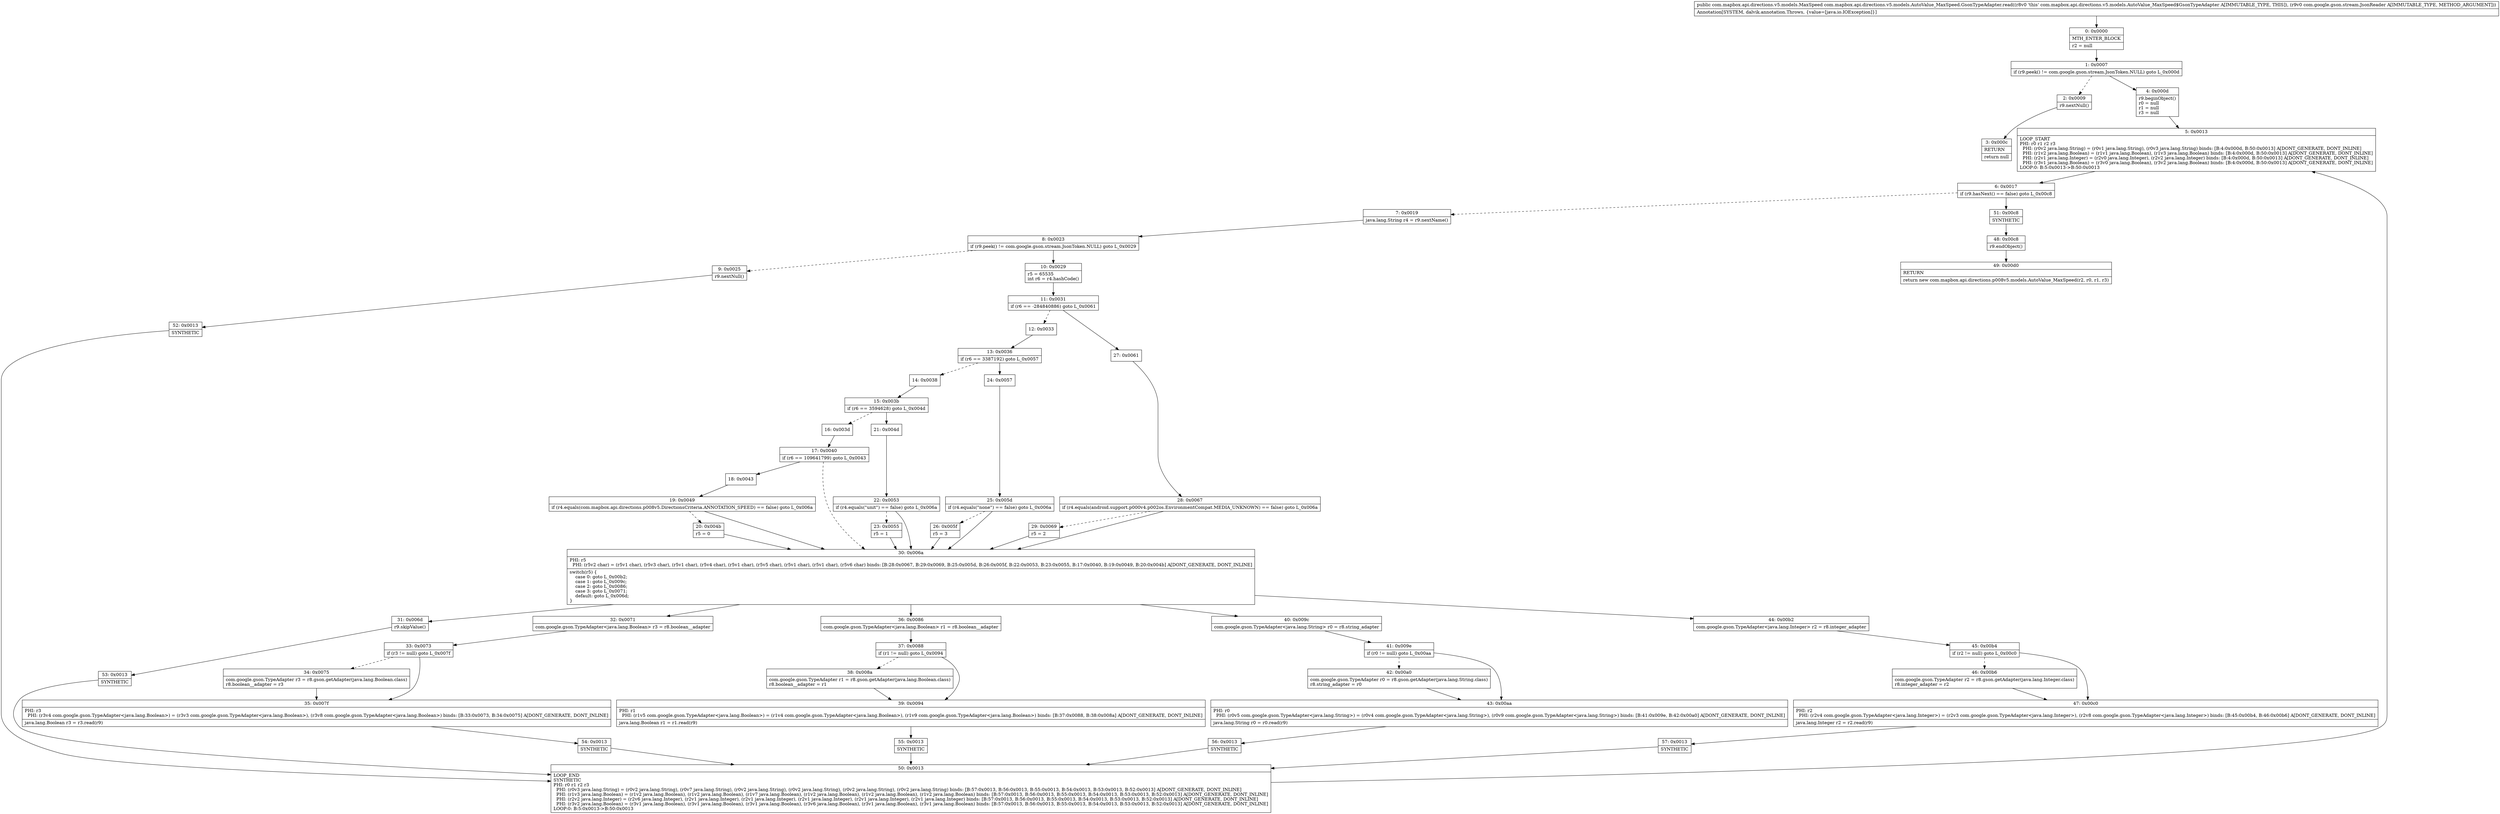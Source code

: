 digraph "CFG forcom.mapbox.api.directions.v5.models.AutoValue_MaxSpeed.GsonTypeAdapter.read(Lcom\/google\/gson\/stream\/JsonReader;)Lcom\/mapbox\/api\/directions\/v5\/models\/MaxSpeed;" {
Node_0 [shape=record,label="{0\:\ 0x0000|MTH_ENTER_BLOCK\l|r2 = null\l}"];
Node_1 [shape=record,label="{1\:\ 0x0007|if (r9.peek() != com.google.gson.stream.JsonToken.NULL) goto L_0x000d\l}"];
Node_2 [shape=record,label="{2\:\ 0x0009|r9.nextNull()\l}"];
Node_3 [shape=record,label="{3\:\ 0x000c|RETURN\l|return null\l}"];
Node_4 [shape=record,label="{4\:\ 0x000d|r9.beginObject()\lr0 = null\lr1 = null\lr3 = null\l}"];
Node_5 [shape=record,label="{5\:\ 0x0013|LOOP_START\lPHI: r0 r1 r2 r3 \l  PHI: (r0v2 java.lang.String) = (r0v1 java.lang.String), (r0v3 java.lang.String) binds: [B:4:0x000d, B:50:0x0013] A[DONT_GENERATE, DONT_INLINE]\l  PHI: (r1v2 java.lang.Boolean) = (r1v1 java.lang.Boolean), (r1v3 java.lang.Boolean) binds: [B:4:0x000d, B:50:0x0013] A[DONT_GENERATE, DONT_INLINE]\l  PHI: (r2v1 java.lang.Integer) = (r2v0 java.lang.Integer), (r2v2 java.lang.Integer) binds: [B:4:0x000d, B:50:0x0013] A[DONT_GENERATE, DONT_INLINE]\l  PHI: (r3v1 java.lang.Boolean) = (r3v0 java.lang.Boolean), (r3v2 java.lang.Boolean) binds: [B:4:0x000d, B:50:0x0013] A[DONT_GENERATE, DONT_INLINE]\lLOOP:0: B:5:0x0013\-\>B:50:0x0013\l}"];
Node_6 [shape=record,label="{6\:\ 0x0017|if (r9.hasNext() == false) goto L_0x00c8\l}"];
Node_7 [shape=record,label="{7\:\ 0x0019|java.lang.String r4 = r9.nextName()\l}"];
Node_8 [shape=record,label="{8\:\ 0x0023|if (r9.peek() != com.google.gson.stream.JsonToken.NULL) goto L_0x0029\l}"];
Node_9 [shape=record,label="{9\:\ 0x0025|r9.nextNull()\l}"];
Node_10 [shape=record,label="{10\:\ 0x0029|r5 = 65535\lint r6 = r4.hashCode()\l}"];
Node_11 [shape=record,label="{11\:\ 0x0031|if (r6 == \-284840886) goto L_0x0061\l}"];
Node_12 [shape=record,label="{12\:\ 0x0033}"];
Node_13 [shape=record,label="{13\:\ 0x0036|if (r6 == 3387192) goto L_0x0057\l}"];
Node_14 [shape=record,label="{14\:\ 0x0038}"];
Node_15 [shape=record,label="{15\:\ 0x003b|if (r6 == 3594628) goto L_0x004d\l}"];
Node_16 [shape=record,label="{16\:\ 0x003d}"];
Node_17 [shape=record,label="{17\:\ 0x0040|if (r6 == 109641799) goto L_0x0043\l}"];
Node_18 [shape=record,label="{18\:\ 0x0043}"];
Node_19 [shape=record,label="{19\:\ 0x0049|if (r4.equals(com.mapbox.api.directions.p008v5.DirectionsCriteria.ANNOTATION_SPEED) == false) goto L_0x006a\l}"];
Node_20 [shape=record,label="{20\:\ 0x004b|r5 = 0\l}"];
Node_21 [shape=record,label="{21\:\ 0x004d}"];
Node_22 [shape=record,label="{22\:\ 0x0053|if (r4.equals(\"unit\") == false) goto L_0x006a\l}"];
Node_23 [shape=record,label="{23\:\ 0x0055|r5 = 1\l}"];
Node_24 [shape=record,label="{24\:\ 0x0057}"];
Node_25 [shape=record,label="{25\:\ 0x005d|if (r4.equals(\"none\") == false) goto L_0x006a\l}"];
Node_26 [shape=record,label="{26\:\ 0x005f|r5 = 3\l}"];
Node_27 [shape=record,label="{27\:\ 0x0061}"];
Node_28 [shape=record,label="{28\:\ 0x0067|if (r4.equals(android.support.p000v4.p002os.EnvironmentCompat.MEDIA_UNKNOWN) == false) goto L_0x006a\l}"];
Node_29 [shape=record,label="{29\:\ 0x0069|r5 = 2\l}"];
Node_30 [shape=record,label="{30\:\ 0x006a|PHI: r5 \l  PHI: (r5v2 char) = (r5v1 char), (r5v3 char), (r5v1 char), (r5v4 char), (r5v1 char), (r5v5 char), (r5v1 char), (r5v1 char), (r5v6 char) binds: [B:28:0x0067, B:29:0x0069, B:25:0x005d, B:26:0x005f, B:22:0x0053, B:23:0x0055, B:17:0x0040, B:19:0x0049, B:20:0x004b] A[DONT_GENERATE, DONT_INLINE]\l|switch(r5) \{\l    case 0: goto L_0x00b2;\l    case 1: goto L_0x009c;\l    case 2: goto L_0x0086;\l    case 3: goto L_0x0071;\l    default: goto L_0x006d;\l\}\l}"];
Node_31 [shape=record,label="{31\:\ 0x006d|r9.skipValue()\l}"];
Node_32 [shape=record,label="{32\:\ 0x0071|com.google.gson.TypeAdapter\<java.lang.Boolean\> r3 = r8.boolean__adapter\l}"];
Node_33 [shape=record,label="{33\:\ 0x0073|if (r3 != null) goto L_0x007f\l}"];
Node_34 [shape=record,label="{34\:\ 0x0075|com.google.gson.TypeAdapter r3 = r8.gson.getAdapter(java.lang.Boolean.class)\lr8.boolean__adapter = r3\l}"];
Node_35 [shape=record,label="{35\:\ 0x007f|PHI: r3 \l  PHI: (r3v4 com.google.gson.TypeAdapter\<java.lang.Boolean\>) = (r3v3 com.google.gson.TypeAdapter\<java.lang.Boolean\>), (r3v8 com.google.gson.TypeAdapter\<java.lang.Boolean\>) binds: [B:33:0x0073, B:34:0x0075] A[DONT_GENERATE, DONT_INLINE]\l|java.lang.Boolean r3 = r3.read(r9)\l}"];
Node_36 [shape=record,label="{36\:\ 0x0086|com.google.gson.TypeAdapter\<java.lang.Boolean\> r1 = r8.boolean__adapter\l}"];
Node_37 [shape=record,label="{37\:\ 0x0088|if (r1 != null) goto L_0x0094\l}"];
Node_38 [shape=record,label="{38\:\ 0x008a|com.google.gson.TypeAdapter r1 = r8.gson.getAdapter(java.lang.Boolean.class)\lr8.boolean__adapter = r1\l}"];
Node_39 [shape=record,label="{39\:\ 0x0094|PHI: r1 \l  PHI: (r1v5 com.google.gson.TypeAdapter\<java.lang.Boolean\>) = (r1v4 com.google.gson.TypeAdapter\<java.lang.Boolean\>), (r1v9 com.google.gson.TypeAdapter\<java.lang.Boolean\>) binds: [B:37:0x0088, B:38:0x008a] A[DONT_GENERATE, DONT_INLINE]\l|java.lang.Boolean r1 = r1.read(r9)\l}"];
Node_40 [shape=record,label="{40\:\ 0x009c|com.google.gson.TypeAdapter\<java.lang.String\> r0 = r8.string_adapter\l}"];
Node_41 [shape=record,label="{41\:\ 0x009e|if (r0 != null) goto L_0x00aa\l}"];
Node_42 [shape=record,label="{42\:\ 0x00a0|com.google.gson.TypeAdapter r0 = r8.gson.getAdapter(java.lang.String.class)\lr8.string_adapter = r0\l}"];
Node_43 [shape=record,label="{43\:\ 0x00aa|PHI: r0 \l  PHI: (r0v5 com.google.gson.TypeAdapter\<java.lang.String\>) = (r0v4 com.google.gson.TypeAdapter\<java.lang.String\>), (r0v9 com.google.gson.TypeAdapter\<java.lang.String\>) binds: [B:41:0x009e, B:42:0x00a0] A[DONT_GENERATE, DONT_INLINE]\l|java.lang.String r0 = r0.read(r9)\l}"];
Node_44 [shape=record,label="{44\:\ 0x00b2|com.google.gson.TypeAdapter\<java.lang.Integer\> r2 = r8.integer_adapter\l}"];
Node_45 [shape=record,label="{45\:\ 0x00b4|if (r2 != null) goto L_0x00c0\l}"];
Node_46 [shape=record,label="{46\:\ 0x00b6|com.google.gson.TypeAdapter r2 = r8.gson.getAdapter(java.lang.Integer.class)\lr8.integer_adapter = r2\l}"];
Node_47 [shape=record,label="{47\:\ 0x00c0|PHI: r2 \l  PHI: (r2v4 com.google.gson.TypeAdapter\<java.lang.Integer\>) = (r2v3 com.google.gson.TypeAdapter\<java.lang.Integer\>), (r2v8 com.google.gson.TypeAdapter\<java.lang.Integer\>) binds: [B:45:0x00b4, B:46:0x00b6] A[DONT_GENERATE, DONT_INLINE]\l|java.lang.Integer r2 = r2.read(r9)\l}"];
Node_48 [shape=record,label="{48\:\ 0x00c8|r9.endObject()\l}"];
Node_49 [shape=record,label="{49\:\ 0x00d0|RETURN\l|return new com.mapbox.api.directions.p008v5.models.AutoValue_MaxSpeed(r2, r0, r1, r3)\l}"];
Node_50 [shape=record,label="{50\:\ 0x0013|LOOP_END\lSYNTHETIC\lPHI: r0 r1 r2 r3 \l  PHI: (r0v3 java.lang.String) = (r0v2 java.lang.String), (r0v7 java.lang.String), (r0v2 java.lang.String), (r0v2 java.lang.String), (r0v2 java.lang.String), (r0v2 java.lang.String) binds: [B:57:0x0013, B:56:0x0013, B:55:0x0013, B:54:0x0013, B:53:0x0013, B:52:0x0013] A[DONT_GENERATE, DONT_INLINE]\l  PHI: (r1v3 java.lang.Boolean) = (r1v2 java.lang.Boolean), (r1v2 java.lang.Boolean), (r1v7 java.lang.Boolean), (r1v2 java.lang.Boolean), (r1v2 java.lang.Boolean), (r1v2 java.lang.Boolean) binds: [B:57:0x0013, B:56:0x0013, B:55:0x0013, B:54:0x0013, B:53:0x0013, B:52:0x0013] A[DONT_GENERATE, DONT_INLINE]\l  PHI: (r2v2 java.lang.Integer) = (r2v6 java.lang.Integer), (r2v1 java.lang.Integer), (r2v1 java.lang.Integer), (r2v1 java.lang.Integer), (r2v1 java.lang.Integer), (r2v1 java.lang.Integer) binds: [B:57:0x0013, B:56:0x0013, B:55:0x0013, B:54:0x0013, B:53:0x0013, B:52:0x0013] A[DONT_GENERATE, DONT_INLINE]\l  PHI: (r3v2 java.lang.Boolean) = (r3v1 java.lang.Boolean), (r3v1 java.lang.Boolean), (r3v1 java.lang.Boolean), (r3v6 java.lang.Boolean), (r3v1 java.lang.Boolean), (r3v1 java.lang.Boolean) binds: [B:57:0x0013, B:56:0x0013, B:55:0x0013, B:54:0x0013, B:53:0x0013, B:52:0x0013] A[DONT_GENERATE, DONT_INLINE]\lLOOP:0: B:5:0x0013\-\>B:50:0x0013\l}"];
Node_51 [shape=record,label="{51\:\ 0x00c8|SYNTHETIC\l}"];
Node_52 [shape=record,label="{52\:\ 0x0013|SYNTHETIC\l}"];
Node_53 [shape=record,label="{53\:\ 0x0013|SYNTHETIC\l}"];
Node_54 [shape=record,label="{54\:\ 0x0013|SYNTHETIC\l}"];
Node_55 [shape=record,label="{55\:\ 0x0013|SYNTHETIC\l}"];
Node_56 [shape=record,label="{56\:\ 0x0013|SYNTHETIC\l}"];
Node_57 [shape=record,label="{57\:\ 0x0013|SYNTHETIC\l}"];
MethodNode[shape=record,label="{public com.mapbox.api.directions.v5.models.MaxSpeed com.mapbox.api.directions.v5.models.AutoValue_MaxSpeed.GsonTypeAdapter.read((r8v0 'this' com.mapbox.api.directions.v5.models.AutoValue_MaxSpeed$GsonTypeAdapter A[IMMUTABLE_TYPE, THIS]), (r9v0 com.google.gson.stream.JsonReader A[IMMUTABLE_TYPE, METHOD_ARGUMENT]))  | Annotation[SYSTEM, dalvik.annotation.Throws, \{value=[java.io.IOException]\}]\l}"];
MethodNode -> Node_0;
Node_0 -> Node_1;
Node_1 -> Node_2[style=dashed];
Node_1 -> Node_4;
Node_2 -> Node_3;
Node_4 -> Node_5;
Node_5 -> Node_6;
Node_6 -> Node_7[style=dashed];
Node_6 -> Node_51;
Node_7 -> Node_8;
Node_8 -> Node_9[style=dashed];
Node_8 -> Node_10;
Node_9 -> Node_52;
Node_10 -> Node_11;
Node_11 -> Node_12[style=dashed];
Node_11 -> Node_27;
Node_12 -> Node_13;
Node_13 -> Node_14[style=dashed];
Node_13 -> Node_24;
Node_14 -> Node_15;
Node_15 -> Node_16[style=dashed];
Node_15 -> Node_21;
Node_16 -> Node_17;
Node_17 -> Node_18;
Node_17 -> Node_30[style=dashed];
Node_18 -> Node_19;
Node_19 -> Node_20[style=dashed];
Node_19 -> Node_30;
Node_20 -> Node_30;
Node_21 -> Node_22;
Node_22 -> Node_23[style=dashed];
Node_22 -> Node_30;
Node_23 -> Node_30;
Node_24 -> Node_25;
Node_25 -> Node_26[style=dashed];
Node_25 -> Node_30;
Node_26 -> Node_30;
Node_27 -> Node_28;
Node_28 -> Node_29[style=dashed];
Node_28 -> Node_30;
Node_29 -> Node_30;
Node_30 -> Node_31;
Node_30 -> Node_32;
Node_30 -> Node_36;
Node_30 -> Node_40;
Node_30 -> Node_44;
Node_31 -> Node_53;
Node_32 -> Node_33;
Node_33 -> Node_34[style=dashed];
Node_33 -> Node_35;
Node_34 -> Node_35;
Node_35 -> Node_54;
Node_36 -> Node_37;
Node_37 -> Node_38[style=dashed];
Node_37 -> Node_39;
Node_38 -> Node_39;
Node_39 -> Node_55;
Node_40 -> Node_41;
Node_41 -> Node_42[style=dashed];
Node_41 -> Node_43;
Node_42 -> Node_43;
Node_43 -> Node_56;
Node_44 -> Node_45;
Node_45 -> Node_46[style=dashed];
Node_45 -> Node_47;
Node_46 -> Node_47;
Node_47 -> Node_57;
Node_48 -> Node_49;
Node_50 -> Node_5;
Node_51 -> Node_48;
Node_52 -> Node_50;
Node_53 -> Node_50;
Node_54 -> Node_50;
Node_55 -> Node_50;
Node_56 -> Node_50;
Node_57 -> Node_50;
}

